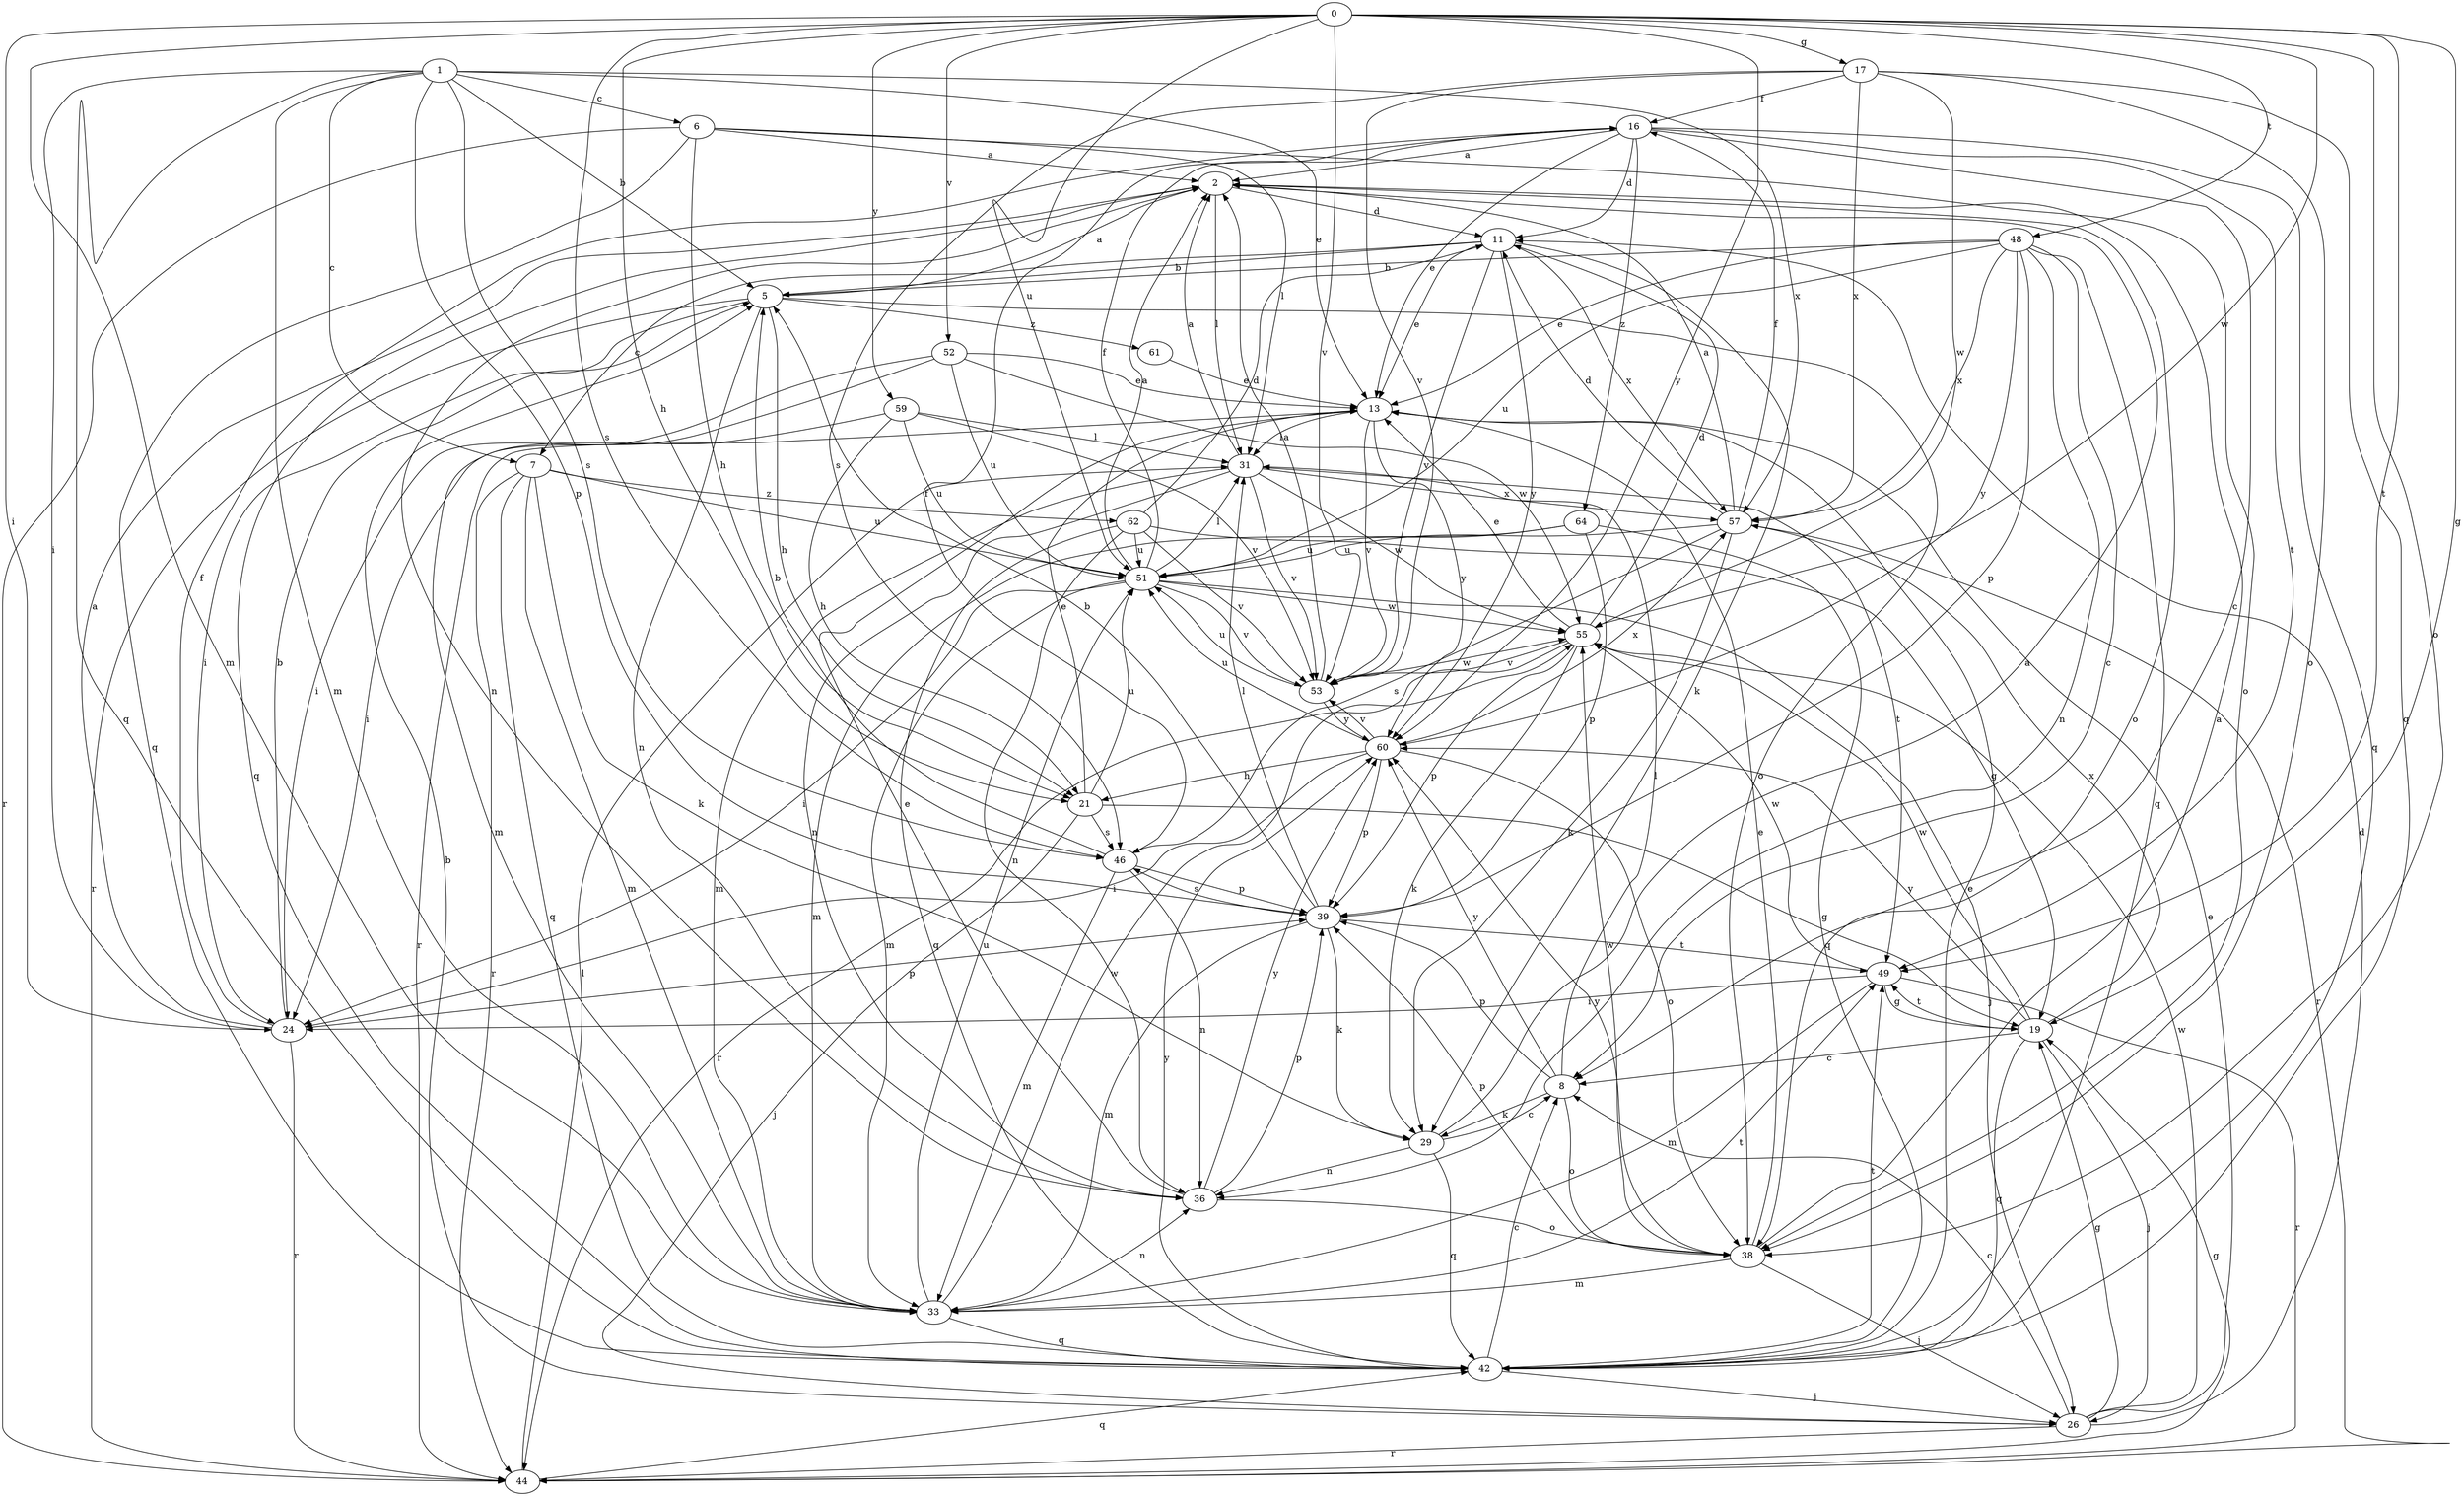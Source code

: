 strict digraph  {
0;
1;
2;
5;
6;
7;
8;
11;
13;
16;
17;
19;
21;
24;
26;
29;
31;
33;
36;
38;
39;
42;
44;
46;
48;
49;
51;
52;
53;
55;
57;
59;
60;
61;
62;
64;
0 -> 17  [label=g];
0 -> 19  [label=g];
0 -> 21  [label=h];
0 -> 24  [label=i];
0 -> 33  [label=m];
0 -> 38  [label=o];
0 -> 46  [label=s];
0 -> 48  [label=t];
0 -> 49  [label=t];
0 -> 51  [label=u];
0 -> 52  [label=v];
0 -> 53  [label=v];
0 -> 55  [label=w];
0 -> 59  [label=y];
0 -> 60  [label=y];
1 -> 5  [label=b];
1 -> 6  [label=c];
1 -> 7  [label=c];
1 -> 13  [label=e];
1 -> 24  [label=i];
1 -> 33  [label=m];
1 -> 39  [label=p];
1 -> 42  [label=q];
1 -> 46  [label=s];
1 -> 57  [label=x];
2 -> 11  [label=d];
2 -> 31  [label=l];
2 -> 36  [label=n];
2 -> 38  [label=o];
2 -> 42  [label=q];
5 -> 2  [label=a];
5 -> 21  [label=h];
5 -> 24  [label=i];
5 -> 36  [label=n];
5 -> 38  [label=o];
5 -> 44  [label=r];
5 -> 61  [label=z];
6 -> 2  [label=a];
6 -> 21  [label=h];
6 -> 31  [label=l];
6 -> 38  [label=o];
6 -> 42  [label=q];
6 -> 44  [label=r];
7 -> 29  [label=k];
7 -> 33  [label=m];
7 -> 42  [label=q];
7 -> 44  [label=r];
7 -> 51  [label=u];
7 -> 62  [label=z];
8 -> 29  [label=k];
8 -> 31  [label=l];
8 -> 38  [label=o];
8 -> 39  [label=p];
8 -> 60  [label=y];
11 -> 5  [label=b];
11 -> 7  [label=c];
11 -> 13  [label=e];
11 -> 29  [label=k];
11 -> 53  [label=v];
11 -> 57  [label=x];
11 -> 60  [label=y];
13 -> 31  [label=l];
13 -> 44  [label=r];
13 -> 53  [label=v];
13 -> 60  [label=y];
16 -> 2  [label=a];
16 -> 8  [label=c];
16 -> 11  [label=d];
16 -> 13  [label=e];
16 -> 42  [label=q];
16 -> 49  [label=t];
16 -> 64  [label=z];
17 -> 16  [label=f];
17 -> 38  [label=o];
17 -> 42  [label=q];
17 -> 46  [label=s];
17 -> 53  [label=v];
17 -> 55  [label=w];
17 -> 57  [label=x];
19 -> 8  [label=c];
19 -> 26  [label=j];
19 -> 42  [label=q];
19 -> 49  [label=t];
19 -> 55  [label=w];
19 -> 57  [label=x];
19 -> 60  [label=y];
21 -> 13  [label=e];
21 -> 19  [label=g];
21 -> 26  [label=j];
21 -> 46  [label=s];
21 -> 51  [label=u];
24 -> 2  [label=a];
24 -> 5  [label=b];
24 -> 16  [label=f];
24 -> 39  [label=p];
24 -> 44  [label=r];
26 -> 5  [label=b];
26 -> 8  [label=c];
26 -> 11  [label=d];
26 -> 13  [label=e];
26 -> 19  [label=g];
26 -> 44  [label=r];
26 -> 55  [label=w];
29 -> 2  [label=a];
29 -> 8  [label=c];
29 -> 36  [label=n];
29 -> 42  [label=q];
31 -> 2  [label=a];
31 -> 33  [label=m];
31 -> 36  [label=n];
31 -> 49  [label=t];
31 -> 53  [label=v];
31 -> 55  [label=w];
31 -> 57  [label=x];
33 -> 36  [label=n];
33 -> 42  [label=q];
33 -> 49  [label=t];
33 -> 51  [label=u];
33 -> 55  [label=w];
36 -> 13  [label=e];
36 -> 38  [label=o];
36 -> 39  [label=p];
36 -> 60  [label=y];
38 -> 2  [label=a];
38 -> 13  [label=e];
38 -> 26  [label=j];
38 -> 33  [label=m];
38 -> 39  [label=p];
38 -> 55  [label=w];
38 -> 60  [label=y];
39 -> 5  [label=b];
39 -> 29  [label=k];
39 -> 31  [label=l];
39 -> 33  [label=m];
39 -> 46  [label=s];
39 -> 49  [label=t];
42 -> 8  [label=c];
42 -> 13  [label=e];
42 -> 26  [label=j];
42 -> 49  [label=t];
42 -> 60  [label=y];
44 -> 19  [label=g];
44 -> 31  [label=l];
44 -> 42  [label=q];
46 -> 5  [label=b];
46 -> 16  [label=f];
46 -> 33  [label=m];
46 -> 36  [label=n];
46 -> 39  [label=p];
48 -> 5  [label=b];
48 -> 8  [label=c];
48 -> 13  [label=e];
48 -> 36  [label=n];
48 -> 39  [label=p];
48 -> 42  [label=q];
48 -> 51  [label=u];
48 -> 57  [label=x];
48 -> 60  [label=y];
49 -> 19  [label=g];
49 -> 24  [label=i];
49 -> 33  [label=m];
49 -> 44  [label=r];
49 -> 55  [label=w];
51 -> 2  [label=a];
51 -> 16  [label=f];
51 -> 24  [label=i];
51 -> 26  [label=j];
51 -> 31  [label=l];
51 -> 33  [label=m];
51 -> 53  [label=v];
51 -> 55  [label=w];
52 -> 13  [label=e];
52 -> 24  [label=i];
52 -> 33  [label=m];
52 -> 51  [label=u];
52 -> 55  [label=w];
53 -> 2  [label=a];
53 -> 51  [label=u];
53 -> 55  [label=w];
53 -> 60  [label=y];
55 -> 11  [label=d];
55 -> 13  [label=e];
55 -> 29  [label=k];
55 -> 39  [label=p];
55 -> 44  [label=r];
55 -> 53  [label=v];
57 -> 2  [label=a];
57 -> 11  [label=d];
57 -> 16  [label=f];
57 -> 29  [label=k];
57 -> 44  [label=r];
57 -> 46  [label=s];
57 -> 51  [label=u];
59 -> 21  [label=h];
59 -> 24  [label=i];
59 -> 31  [label=l];
59 -> 51  [label=u];
59 -> 53  [label=v];
60 -> 21  [label=h];
60 -> 24  [label=i];
60 -> 38  [label=o];
60 -> 39  [label=p];
60 -> 51  [label=u];
60 -> 53  [label=v];
60 -> 57  [label=x];
61 -> 13  [label=e];
62 -> 11  [label=d];
62 -> 19  [label=g];
62 -> 36  [label=n];
62 -> 42  [label=q];
62 -> 51  [label=u];
62 -> 53  [label=v];
64 -> 33  [label=m];
64 -> 39  [label=p];
64 -> 42  [label=q];
64 -> 51  [label=u];
}
